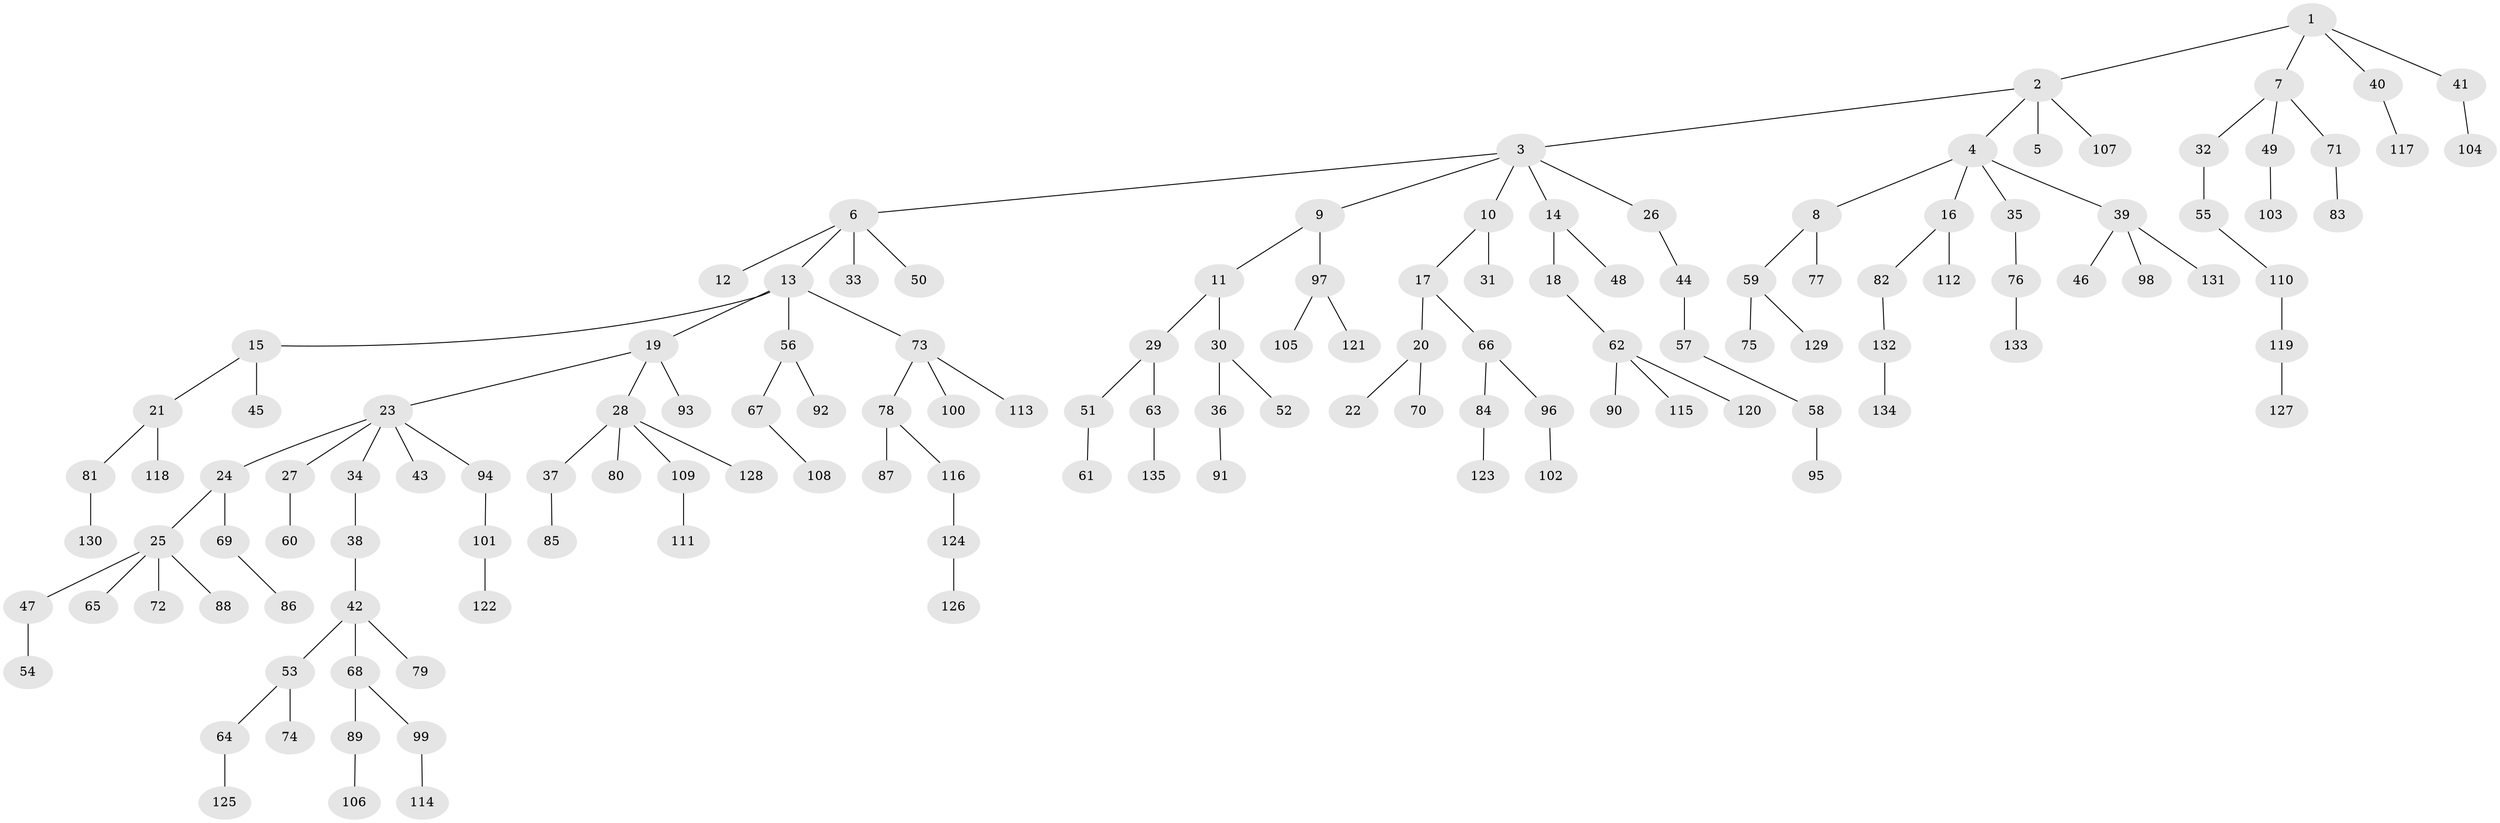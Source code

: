 // coarse degree distribution, {4: 0.07865168539325842, 7: 0.02247191011235955, 6: 0.02247191011235955, 2: 0.2247191011235955, 1: 0.550561797752809, 3: 0.06741573033707865, 5: 0.033707865168539325}
// Generated by graph-tools (version 1.1) at 2025/24/03/03/25 07:24:05]
// undirected, 135 vertices, 134 edges
graph export_dot {
graph [start="1"]
  node [color=gray90,style=filled];
  1;
  2;
  3;
  4;
  5;
  6;
  7;
  8;
  9;
  10;
  11;
  12;
  13;
  14;
  15;
  16;
  17;
  18;
  19;
  20;
  21;
  22;
  23;
  24;
  25;
  26;
  27;
  28;
  29;
  30;
  31;
  32;
  33;
  34;
  35;
  36;
  37;
  38;
  39;
  40;
  41;
  42;
  43;
  44;
  45;
  46;
  47;
  48;
  49;
  50;
  51;
  52;
  53;
  54;
  55;
  56;
  57;
  58;
  59;
  60;
  61;
  62;
  63;
  64;
  65;
  66;
  67;
  68;
  69;
  70;
  71;
  72;
  73;
  74;
  75;
  76;
  77;
  78;
  79;
  80;
  81;
  82;
  83;
  84;
  85;
  86;
  87;
  88;
  89;
  90;
  91;
  92;
  93;
  94;
  95;
  96;
  97;
  98;
  99;
  100;
  101;
  102;
  103;
  104;
  105;
  106;
  107;
  108;
  109;
  110;
  111;
  112;
  113;
  114;
  115;
  116;
  117;
  118;
  119;
  120;
  121;
  122;
  123;
  124;
  125;
  126;
  127;
  128;
  129;
  130;
  131;
  132;
  133;
  134;
  135;
  1 -- 2;
  1 -- 7;
  1 -- 40;
  1 -- 41;
  2 -- 3;
  2 -- 4;
  2 -- 5;
  2 -- 107;
  3 -- 6;
  3 -- 9;
  3 -- 10;
  3 -- 14;
  3 -- 26;
  4 -- 8;
  4 -- 16;
  4 -- 35;
  4 -- 39;
  6 -- 12;
  6 -- 13;
  6 -- 33;
  6 -- 50;
  7 -- 32;
  7 -- 49;
  7 -- 71;
  8 -- 59;
  8 -- 77;
  9 -- 11;
  9 -- 97;
  10 -- 17;
  10 -- 31;
  11 -- 29;
  11 -- 30;
  13 -- 15;
  13 -- 19;
  13 -- 56;
  13 -- 73;
  14 -- 18;
  14 -- 48;
  15 -- 21;
  15 -- 45;
  16 -- 82;
  16 -- 112;
  17 -- 20;
  17 -- 66;
  18 -- 62;
  19 -- 23;
  19 -- 28;
  19 -- 93;
  20 -- 22;
  20 -- 70;
  21 -- 81;
  21 -- 118;
  23 -- 24;
  23 -- 27;
  23 -- 34;
  23 -- 43;
  23 -- 94;
  24 -- 25;
  24 -- 69;
  25 -- 47;
  25 -- 65;
  25 -- 72;
  25 -- 88;
  26 -- 44;
  27 -- 60;
  28 -- 37;
  28 -- 80;
  28 -- 109;
  28 -- 128;
  29 -- 51;
  29 -- 63;
  30 -- 36;
  30 -- 52;
  32 -- 55;
  34 -- 38;
  35 -- 76;
  36 -- 91;
  37 -- 85;
  38 -- 42;
  39 -- 46;
  39 -- 98;
  39 -- 131;
  40 -- 117;
  41 -- 104;
  42 -- 53;
  42 -- 68;
  42 -- 79;
  44 -- 57;
  47 -- 54;
  49 -- 103;
  51 -- 61;
  53 -- 64;
  53 -- 74;
  55 -- 110;
  56 -- 67;
  56 -- 92;
  57 -- 58;
  58 -- 95;
  59 -- 75;
  59 -- 129;
  62 -- 90;
  62 -- 115;
  62 -- 120;
  63 -- 135;
  64 -- 125;
  66 -- 84;
  66 -- 96;
  67 -- 108;
  68 -- 89;
  68 -- 99;
  69 -- 86;
  71 -- 83;
  73 -- 78;
  73 -- 100;
  73 -- 113;
  76 -- 133;
  78 -- 87;
  78 -- 116;
  81 -- 130;
  82 -- 132;
  84 -- 123;
  89 -- 106;
  94 -- 101;
  96 -- 102;
  97 -- 105;
  97 -- 121;
  99 -- 114;
  101 -- 122;
  109 -- 111;
  110 -- 119;
  116 -- 124;
  119 -- 127;
  124 -- 126;
  132 -- 134;
}
